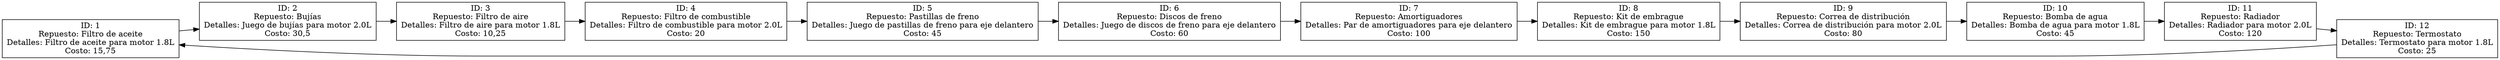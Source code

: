 digraph G {
node [shape=box];
rankdir=LR;
R1 [label="ID: 1\nRepuesto: Filtro de aceite\nDetalles: Filtro de aceite para motor 1.8L\nCosto: 15,75"];
R2 [label="ID: 2\nRepuesto: Bujías\nDetalles: Juego de bujías para motor 2.0L\nCosto: 30,5"];
R1 -> R2;
R3 [label="ID: 3\nRepuesto: Filtro de aire\nDetalles: Filtro de aire para motor 1.8L\nCosto: 10,25"];
R2 -> R3;
R4 [label="ID: 4\nRepuesto: Filtro de combustible\nDetalles: Filtro de combustible para motor 2.0L\nCosto: 20"];
R3 -> R4;
R5 [label="ID: 5\nRepuesto: Pastillas de freno\nDetalles: Juego de pastillas de freno para eje delantero\nCosto: 45"];
R4 -> R5;
R6 [label="ID: 6\nRepuesto: Discos de freno\nDetalles: Juego de discos de freno para eje delantero\nCosto: 60"];
R5 -> R6;
R7 [label="ID: 7\nRepuesto: Amortiguadores\nDetalles: Par de amortiguadores para eje delantero\nCosto: 100"];
R6 -> R7;
R8 [label="ID: 8\nRepuesto: Kit de embrague\nDetalles: Kit de embrague para motor 1.8L\nCosto: 150"];
R7 -> R8;
R9 [label="ID: 9\nRepuesto: Correa de distribución\nDetalles: Correa de distribución para motor 2.0L\nCosto: 80"];
R8 -> R9;
R10 [label="ID: 10\nRepuesto: Bomba de agua\nDetalles: Bomba de agua para motor 1.8L\nCosto: 45"];
R9 -> R10;
R11 [label="ID: 11\nRepuesto: Radiador\nDetalles: Radiador para motor 2.0L\nCosto: 120"];
R10 -> R11;
R12 [label="ID: 12\nRepuesto: Termostato\nDetalles: Termostato para motor 1.8L\nCosto: 25"];
R11 -> R12;
R12 -> R1;
}